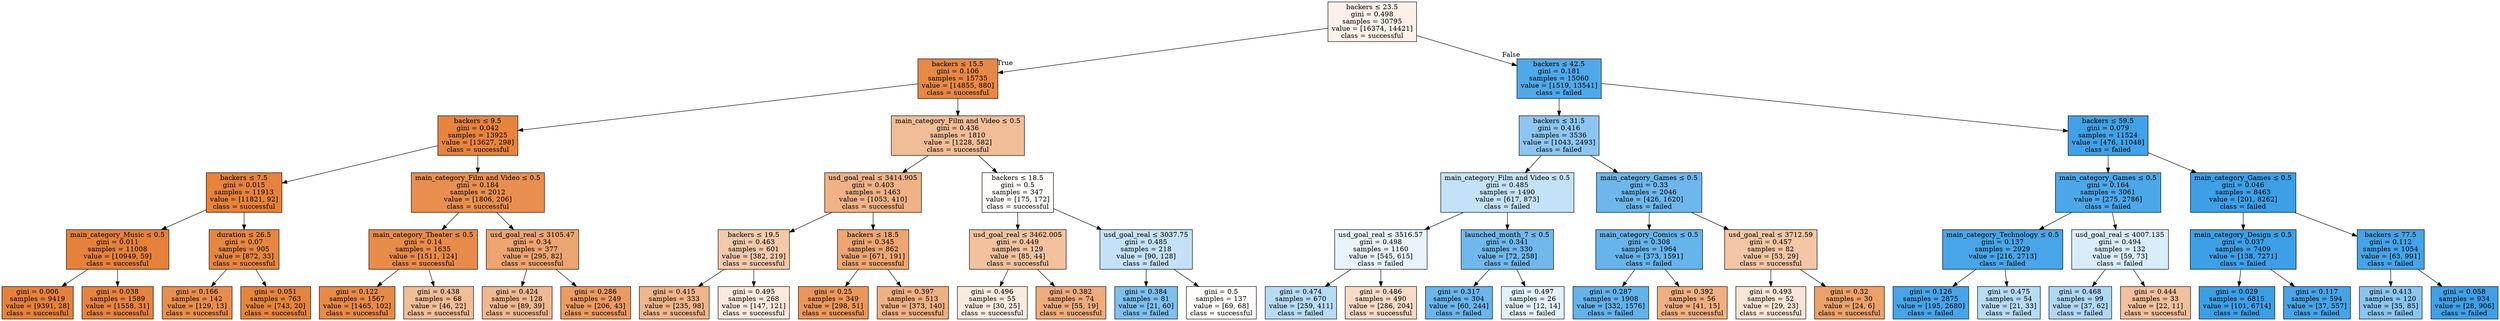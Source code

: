 digraph Tree {
node [shape=box, style="filled", color="black"] ;
0 [label=<backers &le; 23.5<br/>gini = 0.498<br/>samples = 30795<br/>value = [16374, 14421]<br/>class = successful>, fillcolor="#e581391e"] ;
1 [label=<backers &le; 15.5<br/>gini = 0.106<br/>samples = 15735<br/>value = [14855, 880]<br/>class = successful>, fillcolor="#e58139f0"] ;
0 -> 1 [labeldistance=2.5, labelangle=45, headlabel="True"] ;
2 [label=<backers &le; 9.5<br/>gini = 0.042<br/>samples = 13925<br/>value = [13627, 298]<br/>class = successful>, fillcolor="#e58139f9"] ;
1 -> 2 ;
3 [label=<backers &le; 7.5<br/>gini = 0.015<br/>samples = 11913<br/>value = [11821, 92]<br/>class = successful>, fillcolor="#e58139fd"] ;
2 -> 3 ;
4 [label=<main_category_Music &le; 0.5<br/>gini = 0.011<br/>samples = 11008<br/>value = [10949, 59]<br/>class = successful>, fillcolor="#e58139fe"] ;
3 -> 4 ;
5 [label=<gini = 0.006<br/>samples = 9419<br/>value = [9391, 28]<br/>class = successful>, fillcolor="#e58139fe"] ;
4 -> 5 ;
6 [label=<gini = 0.038<br/>samples = 1589<br/>value = [1558, 31]<br/>class = successful>, fillcolor="#e58139fa"] ;
4 -> 6 ;
7 [label=<duration &le; 26.5<br/>gini = 0.07<br/>samples = 905<br/>value = [872, 33]<br/>class = successful>, fillcolor="#e58139f5"] ;
3 -> 7 ;
8 [label=<gini = 0.166<br/>samples = 142<br/>value = [129, 13]<br/>class = successful>, fillcolor="#e58139e5"] ;
7 -> 8 ;
9 [label=<gini = 0.051<br/>samples = 763<br/>value = [743, 20]<br/>class = successful>, fillcolor="#e58139f8"] ;
7 -> 9 ;
10 [label=<main_category_Film and Video &le; 0.5<br/>gini = 0.184<br/>samples = 2012<br/>value = [1806, 206]<br/>class = successful>, fillcolor="#e58139e2"] ;
2 -> 10 ;
11 [label=<main_category_Theater &le; 0.5<br/>gini = 0.14<br/>samples = 1635<br/>value = [1511, 124]<br/>class = successful>, fillcolor="#e58139ea"] ;
10 -> 11 ;
12 [label=<gini = 0.122<br/>samples = 1567<br/>value = [1465, 102]<br/>class = successful>, fillcolor="#e58139ed"] ;
11 -> 12 ;
13 [label=<gini = 0.438<br/>samples = 68<br/>value = [46, 22]<br/>class = successful>, fillcolor="#e5813985"] ;
11 -> 13 ;
14 [label=<usd_goal_real &le; 3105.47<br/>gini = 0.34<br/>samples = 377<br/>value = [295, 82]<br/>class = successful>, fillcolor="#e58139b8"] ;
10 -> 14 ;
15 [label=<gini = 0.424<br/>samples = 128<br/>value = [89, 39]<br/>class = successful>, fillcolor="#e581398f"] ;
14 -> 15 ;
16 [label=<gini = 0.286<br/>samples = 249<br/>value = [206, 43]<br/>class = successful>, fillcolor="#e58139ca"] ;
14 -> 16 ;
17 [label=<main_category_Film and Video &le; 0.5<br/>gini = 0.436<br/>samples = 1810<br/>value = [1228, 582]<br/>class = successful>, fillcolor="#e5813986"] ;
1 -> 17 ;
18 [label=<usd_goal_real &le; 3414.905<br/>gini = 0.403<br/>samples = 1463<br/>value = [1053, 410]<br/>class = successful>, fillcolor="#e581399c"] ;
17 -> 18 ;
19 [label=<backers &le; 19.5<br/>gini = 0.463<br/>samples = 601<br/>value = [382, 219]<br/>class = successful>, fillcolor="#e581396d"] ;
18 -> 19 ;
20 [label=<gini = 0.415<br/>samples = 333<br/>value = [235, 98]<br/>class = successful>, fillcolor="#e5813995"] ;
19 -> 20 ;
21 [label=<gini = 0.495<br/>samples = 268<br/>value = [147, 121]<br/>class = successful>, fillcolor="#e581392d"] ;
19 -> 21 ;
22 [label=<backers &le; 18.5<br/>gini = 0.345<br/>samples = 862<br/>value = [671, 191]<br/>class = successful>, fillcolor="#e58139b6"] ;
18 -> 22 ;
23 [label=<gini = 0.25<br/>samples = 349<br/>value = [298, 51]<br/>class = successful>, fillcolor="#e58139d3"] ;
22 -> 23 ;
24 [label=<gini = 0.397<br/>samples = 513<br/>value = [373, 140]<br/>class = successful>, fillcolor="#e581399f"] ;
22 -> 24 ;
25 [label=<backers &le; 18.5<br/>gini = 0.5<br/>samples = 347<br/>value = [175, 172]<br/>class = successful>, fillcolor="#e5813904"] ;
17 -> 25 ;
26 [label=<usd_goal_real &le; 3462.005<br/>gini = 0.449<br/>samples = 129<br/>value = [85, 44]<br/>class = successful>, fillcolor="#e581397b"] ;
25 -> 26 ;
27 [label=<gini = 0.496<br/>samples = 55<br/>value = [30, 25]<br/>class = successful>, fillcolor="#e581392a"] ;
26 -> 27 ;
28 [label=<gini = 0.382<br/>samples = 74<br/>value = [55, 19]<br/>class = successful>, fillcolor="#e58139a7"] ;
26 -> 28 ;
29 [label=<usd_goal_real &le; 3037.75<br/>gini = 0.485<br/>samples = 218<br/>value = [90, 128]<br/>class = failed>, fillcolor="#399de54c"] ;
25 -> 29 ;
30 [label=<gini = 0.384<br/>samples = 81<br/>value = [21, 60]<br/>class = failed>, fillcolor="#399de5a6"] ;
29 -> 30 ;
31 [label=<gini = 0.5<br/>samples = 137<br/>value = [69, 68]<br/>class = successful>, fillcolor="#e5813904"] ;
29 -> 31 ;
32 [label=<backers &le; 42.5<br/>gini = 0.181<br/>samples = 15060<br/>value = [1519, 13541]<br/>class = failed>, fillcolor="#399de5e2"] ;
0 -> 32 [labeldistance=2.5, labelangle=-45, headlabel="False"] ;
33 [label=<backers &le; 31.5<br/>gini = 0.416<br/>samples = 3536<br/>value = [1043, 2493]<br/>class = failed>, fillcolor="#399de594"] ;
32 -> 33 ;
34 [label=<main_category_Film and Video &le; 0.5<br/>gini = 0.485<br/>samples = 1490<br/>value = [617, 873]<br/>class = failed>, fillcolor="#399de54b"] ;
33 -> 34 ;
35 [label=<usd_goal_real &le; 3516.57<br/>gini = 0.498<br/>samples = 1160<br/>value = [545, 615]<br/>class = failed>, fillcolor="#399de51d"] ;
34 -> 35 ;
36 [label=<gini = 0.474<br/>samples = 670<br/>value = [259, 411]<br/>class = failed>, fillcolor="#399de55e"] ;
35 -> 36 ;
37 [label=<gini = 0.486<br/>samples = 490<br/>value = [286, 204]<br/>class = successful>, fillcolor="#e5813949"] ;
35 -> 37 ;
38 [label=<launched_month_7 &le; 0.5<br/>gini = 0.341<br/>samples = 330<br/>value = [72, 258]<br/>class = failed>, fillcolor="#399de5b8"] ;
34 -> 38 ;
39 [label=<gini = 0.317<br/>samples = 304<br/>value = [60, 244]<br/>class = failed>, fillcolor="#399de5c0"] ;
38 -> 39 ;
40 [label=<gini = 0.497<br/>samples = 26<br/>value = [12, 14]<br/>class = failed>, fillcolor="#399de524"] ;
38 -> 40 ;
41 [label=<main_category_Games &le; 0.5<br/>gini = 0.33<br/>samples = 2046<br/>value = [426, 1620]<br/>class = failed>, fillcolor="#399de5bc"] ;
33 -> 41 ;
42 [label=<main_category_Comics &le; 0.5<br/>gini = 0.308<br/>samples = 1964<br/>value = [373, 1591]<br/>class = failed>, fillcolor="#399de5c3"] ;
41 -> 42 ;
43 [label=<gini = 0.287<br/>samples = 1908<br/>value = [332, 1576]<br/>class = failed>, fillcolor="#399de5c9"] ;
42 -> 43 ;
44 [label=<gini = 0.392<br/>samples = 56<br/>value = [41, 15]<br/>class = successful>, fillcolor="#e58139a2"] ;
42 -> 44 ;
45 [label=<usd_goal_real &le; 3712.59<br/>gini = 0.457<br/>samples = 82<br/>value = [53, 29]<br/>class = successful>, fillcolor="#e5813973"] ;
41 -> 45 ;
46 [label=<gini = 0.493<br/>samples = 52<br/>value = [29, 23]<br/>class = successful>, fillcolor="#e5813935"] ;
45 -> 46 ;
47 [label=<gini = 0.32<br/>samples = 30<br/>value = [24, 6]<br/>class = successful>, fillcolor="#e58139bf"] ;
45 -> 47 ;
48 [label=<backers &le; 59.5<br/>gini = 0.079<br/>samples = 11524<br/>value = [476, 11048]<br/>class = failed>, fillcolor="#399de5f4"] ;
32 -> 48 ;
49 [label=<main_category_Games &le; 0.5<br/>gini = 0.164<br/>samples = 3061<br/>value = [275, 2786]<br/>class = failed>, fillcolor="#399de5e6"] ;
48 -> 49 ;
50 [label=<main_category_Technology &le; 0.5<br/>gini = 0.137<br/>samples = 2929<br/>value = [216, 2713]<br/>class = failed>, fillcolor="#399de5eb"] ;
49 -> 50 ;
51 [label=<gini = 0.126<br/>samples = 2875<br/>value = [195, 2680]<br/>class = failed>, fillcolor="#399de5ec"] ;
50 -> 51 ;
52 [label=<gini = 0.475<br/>samples = 54<br/>value = [21, 33]<br/>class = failed>, fillcolor="#399de55d"] ;
50 -> 52 ;
53 [label=<usd_goal_real &le; 4007.135<br/>gini = 0.494<br/>samples = 132<br/>value = [59, 73]<br/>class = failed>, fillcolor="#399de531"] ;
49 -> 53 ;
54 [label=<gini = 0.468<br/>samples = 99<br/>value = [37, 62]<br/>class = failed>, fillcolor="#399de567"] ;
53 -> 54 ;
55 [label=<gini = 0.444<br/>samples = 33<br/>value = [22, 11]<br/>class = successful>, fillcolor="#e581397f"] ;
53 -> 55 ;
56 [label=<main_category_Games &le; 0.5<br/>gini = 0.046<br/>samples = 8463<br/>value = [201, 8262]<br/>class = failed>, fillcolor="#399de5f9"] ;
48 -> 56 ;
57 [label=<main_category_Design &le; 0.5<br/>gini = 0.037<br/>samples = 7409<br/>value = [138, 7271]<br/>class = failed>, fillcolor="#399de5fa"] ;
56 -> 57 ;
58 [label=<gini = 0.029<br/>samples = 6815<br/>value = [101, 6714]<br/>class = failed>, fillcolor="#399de5fb"] ;
57 -> 58 ;
59 [label=<gini = 0.117<br/>samples = 594<br/>value = [37, 557]<br/>class = failed>, fillcolor="#399de5ee"] ;
57 -> 59 ;
60 [label=<backers &le; 77.5<br/>gini = 0.112<br/>samples = 1054<br/>value = [63, 991]<br/>class = failed>, fillcolor="#399de5ef"] ;
56 -> 60 ;
61 [label=<gini = 0.413<br/>samples = 120<br/>value = [35, 85]<br/>class = failed>, fillcolor="#399de596"] ;
60 -> 61 ;
62 [label=<gini = 0.058<br/>samples = 934<br/>value = [28, 906]<br/>class = failed>, fillcolor="#399de5f7"] ;
60 -> 62 ;
}
